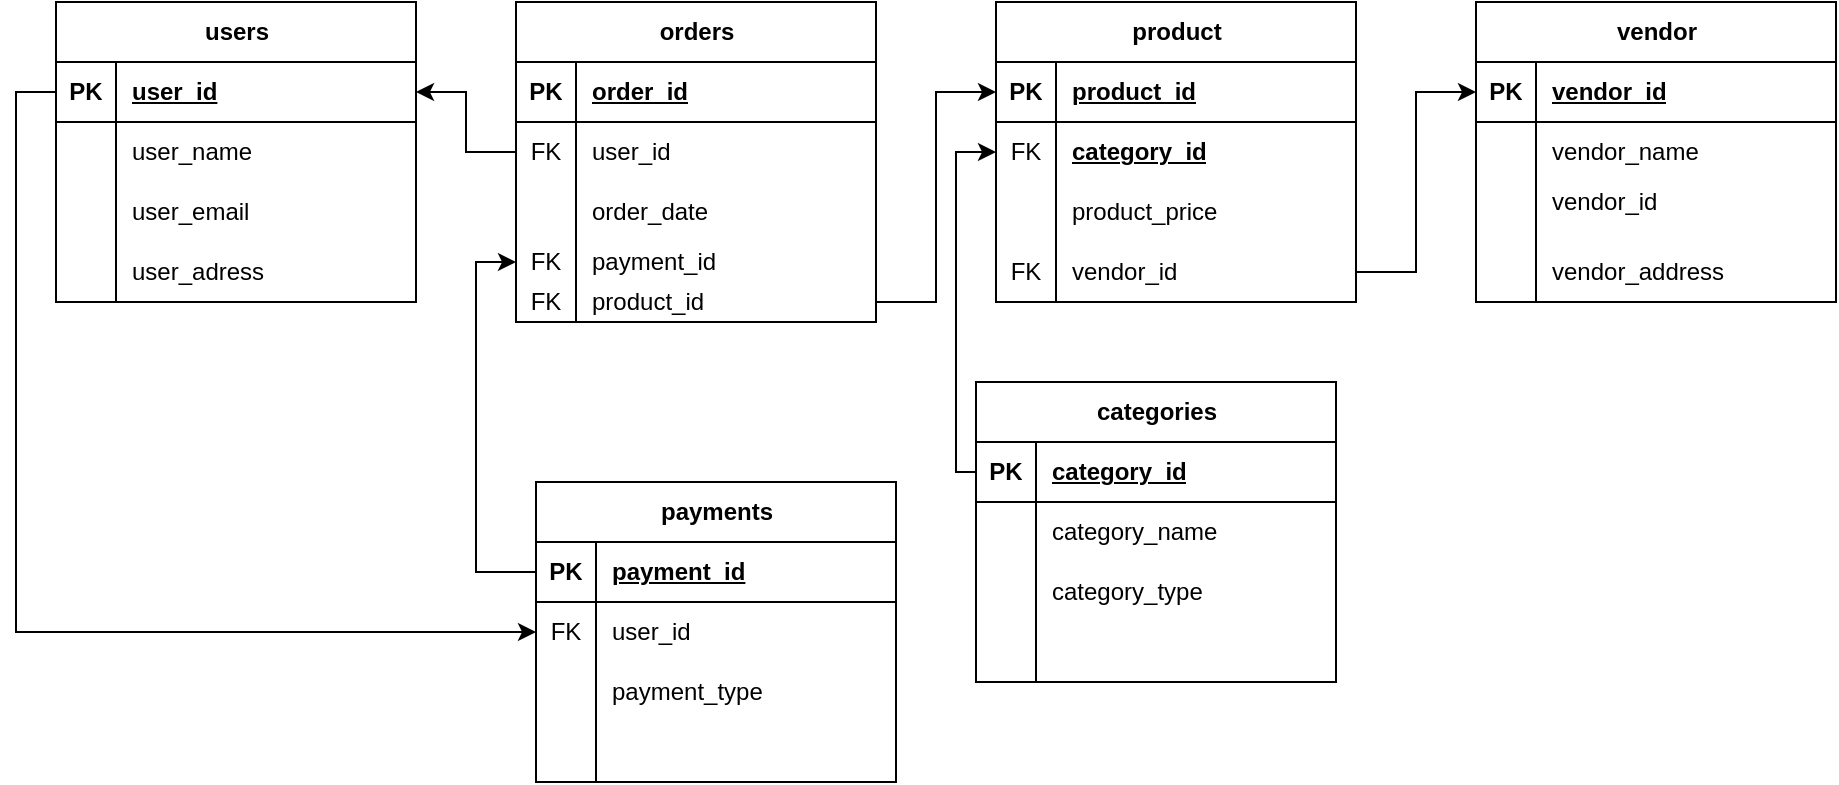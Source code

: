 <mxfile version="24.8.6">
  <diagram name="Page-1" id="bBy6ML8bSEiJFfD9qLwG">
    <mxGraphModel dx="880" dy="402" grid="1" gridSize="10" guides="1" tooltips="1" connect="1" arrows="1" fold="1" page="1" pageScale="1" pageWidth="827" pageHeight="1169" math="0" shadow="0">
      <root>
        <mxCell id="0" />
        <mxCell id="1" parent="0" />
        <mxCell id="Nb9qHWQjVq7C0Xzr7Dj2-1" value="users" style="shape=table;startSize=30;container=1;collapsible=1;childLayout=tableLayout;fixedRows=1;rowLines=0;fontStyle=1;align=center;resizeLast=1;html=1;" parent="1" vertex="1">
          <mxGeometry x="50" y="50" width="180" height="150" as="geometry" />
        </mxCell>
        <mxCell id="Nb9qHWQjVq7C0Xzr7Dj2-2" value="" style="shape=tableRow;horizontal=0;startSize=0;swimlaneHead=0;swimlaneBody=0;fillColor=none;collapsible=0;dropTarget=0;points=[[0,0.5],[1,0.5]];portConstraint=eastwest;top=0;left=0;right=0;bottom=1;" parent="Nb9qHWQjVq7C0Xzr7Dj2-1" vertex="1">
          <mxGeometry y="30" width="180" height="30" as="geometry" />
        </mxCell>
        <mxCell id="Nb9qHWQjVq7C0Xzr7Dj2-3" value="PK" style="shape=partialRectangle;connectable=0;fillColor=none;top=0;left=0;bottom=0;right=0;fontStyle=1;overflow=hidden;whiteSpace=wrap;html=1;" parent="Nb9qHWQjVq7C0Xzr7Dj2-2" vertex="1">
          <mxGeometry width="30" height="30" as="geometry">
            <mxRectangle width="30" height="30" as="alternateBounds" />
          </mxGeometry>
        </mxCell>
        <mxCell id="Nb9qHWQjVq7C0Xzr7Dj2-4" value="user_id" style="shape=partialRectangle;connectable=0;fillColor=none;top=0;left=0;bottom=0;right=0;align=left;spacingLeft=6;fontStyle=5;overflow=hidden;whiteSpace=wrap;html=1;" parent="Nb9qHWQjVq7C0Xzr7Dj2-2" vertex="1">
          <mxGeometry x="30" width="150" height="30" as="geometry">
            <mxRectangle width="150" height="30" as="alternateBounds" />
          </mxGeometry>
        </mxCell>
        <mxCell id="Nb9qHWQjVq7C0Xzr7Dj2-5" value="" style="shape=tableRow;horizontal=0;startSize=0;swimlaneHead=0;swimlaneBody=0;fillColor=none;collapsible=0;dropTarget=0;points=[[0,0.5],[1,0.5]];portConstraint=eastwest;top=0;left=0;right=0;bottom=0;" parent="Nb9qHWQjVq7C0Xzr7Dj2-1" vertex="1">
          <mxGeometry y="60" width="180" height="30" as="geometry" />
        </mxCell>
        <mxCell id="Nb9qHWQjVq7C0Xzr7Dj2-6" value="" style="shape=partialRectangle;connectable=0;fillColor=none;top=0;left=0;bottom=0;right=0;editable=1;overflow=hidden;whiteSpace=wrap;html=1;" parent="Nb9qHWQjVq7C0Xzr7Dj2-5" vertex="1">
          <mxGeometry width="30" height="30" as="geometry">
            <mxRectangle width="30" height="30" as="alternateBounds" />
          </mxGeometry>
        </mxCell>
        <mxCell id="Nb9qHWQjVq7C0Xzr7Dj2-7" value="user_name" style="shape=partialRectangle;connectable=0;fillColor=none;top=0;left=0;bottom=0;right=0;align=left;spacingLeft=6;overflow=hidden;whiteSpace=wrap;html=1;" parent="Nb9qHWQjVq7C0Xzr7Dj2-5" vertex="1">
          <mxGeometry x="30" width="150" height="30" as="geometry">
            <mxRectangle width="150" height="30" as="alternateBounds" />
          </mxGeometry>
        </mxCell>
        <mxCell id="Nb9qHWQjVq7C0Xzr7Dj2-8" value="" style="shape=tableRow;horizontal=0;startSize=0;swimlaneHead=0;swimlaneBody=0;fillColor=none;collapsible=0;dropTarget=0;points=[[0,0.5],[1,0.5]];portConstraint=eastwest;top=0;left=0;right=0;bottom=0;" parent="Nb9qHWQjVq7C0Xzr7Dj2-1" vertex="1">
          <mxGeometry y="90" width="180" height="30" as="geometry" />
        </mxCell>
        <mxCell id="Nb9qHWQjVq7C0Xzr7Dj2-9" value="" style="shape=partialRectangle;connectable=0;fillColor=none;top=0;left=0;bottom=0;right=0;editable=1;overflow=hidden;whiteSpace=wrap;html=1;" parent="Nb9qHWQjVq7C0Xzr7Dj2-8" vertex="1">
          <mxGeometry width="30" height="30" as="geometry">
            <mxRectangle width="30" height="30" as="alternateBounds" />
          </mxGeometry>
        </mxCell>
        <mxCell id="Nb9qHWQjVq7C0Xzr7Dj2-10" value="user_email" style="shape=partialRectangle;connectable=0;fillColor=none;top=0;left=0;bottom=0;right=0;align=left;spacingLeft=6;overflow=hidden;whiteSpace=wrap;html=1;" parent="Nb9qHWQjVq7C0Xzr7Dj2-8" vertex="1">
          <mxGeometry x="30" width="150" height="30" as="geometry">
            <mxRectangle width="150" height="30" as="alternateBounds" />
          </mxGeometry>
        </mxCell>
        <mxCell id="Nb9qHWQjVq7C0Xzr7Dj2-11" value="" style="shape=tableRow;horizontal=0;startSize=0;swimlaneHead=0;swimlaneBody=0;fillColor=none;collapsible=0;dropTarget=0;points=[[0,0.5],[1,0.5]];portConstraint=eastwest;top=0;left=0;right=0;bottom=0;" parent="Nb9qHWQjVq7C0Xzr7Dj2-1" vertex="1">
          <mxGeometry y="120" width="180" height="30" as="geometry" />
        </mxCell>
        <mxCell id="Nb9qHWQjVq7C0Xzr7Dj2-12" value="" style="shape=partialRectangle;connectable=0;fillColor=none;top=0;left=0;bottom=0;right=0;editable=1;overflow=hidden;whiteSpace=wrap;html=1;" parent="Nb9qHWQjVq7C0Xzr7Dj2-11" vertex="1">
          <mxGeometry width="30" height="30" as="geometry">
            <mxRectangle width="30" height="30" as="alternateBounds" />
          </mxGeometry>
        </mxCell>
        <mxCell id="Nb9qHWQjVq7C0Xzr7Dj2-13" value="user_adress" style="shape=partialRectangle;connectable=0;fillColor=none;top=0;left=0;bottom=0;right=0;align=left;spacingLeft=6;overflow=hidden;whiteSpace=wrap;html=1;" parent="Nb9qHWQjVq7C0Xzr7Dj2-11" vertex="1">
          <mxGeometry x="30" width="150" height="30" as="geometry">
            <mxRectangle width="150" height="30" as="alternateBounds" />
          </mxGeometry>
        </mxCell>
        <mxCell id="Nb9qHWQjVq7C0Xzr7Dj2-14" value="product" style="shape=table;startSize=30;container=1;collapsible=1;childLayout=tableLayout;fixedRows=1;rowLines=0;fontStyle=1;align=center;resizeLast=1;html=1;" parent="1" vertex="1">
          <mxGeometry x="520" y="50" width="180" height="150" as="geometry" />
        </mxCell>
        <mxCell id="Nb9qHWQjVq7C0Xzr7Dj2-15" value="" style="shape=tableRow;horizontal=0;startSize=0;swimlaneHead=0;swimlaneBody=0;fillColor=none;collapsible=0;dropTarget=0;points=[[0,0.5],[1,0.5]];portConstraint=eastwest;top=0;left=0;right=0;bottom=1;" parent="Nb9qHWQjVq7C0Xzr7Dj2-14" vertex="1">
          <mxGeometry y="30" width="180" height="30" as="geometry" />
        </mxCell>
        <mxCell id="Nb9qHWQjVq7C0Xzr7Dj2-16" value="PK" style="shape=partialRectangle;connectable=0;fillColor=none;top=0;left=0;bottom=0;right=0;fontStyle=1;overflow=hidden;whiteSpace=wrap;html=1;" parent="Nb9qHWQjVq7C0Xzr7Dj2-15" vertex="1">
          <mxGeometry width="30" height="30" as="geometry">
            <mxRectangle width="30" height="30" as="alternateBounds" />
          </mxGeometry>
        </mxCell>
        <mxCell id="Nb9qHWQjVq7C0Xzr7Dj2-17" value="product_id" style="shape=partialRectangle;connectable=0;fillColor=none;top=0;left=0;bottom=0;right=0;align=left;spacingLeft=6;fontStyle=5;overflow=hidden;whiteSpace=wrap;html=1;" parent="Nb9qHWQjVq7C0Xzr7Dj2-15" vertex="1">
          <mxGeometry x="30" width="150" height="30" as="geometry">
            <mxRectangle width="150" height="30" as="alternateBounds" />
          </mxGeometry>
        </mxCell>
        <mxCell id="Nb9qHWQjVq7C0Xzr7Dj2-18" value="" style="shape=tableRow;horizontal=0;startSize=0;swimlaneHead=0;swimlaneBody=0;fillColor=none;collapsible=0;dropTarget=0;points=[[0,0.5],[1,0.5]];portConstraint=eastwest;top=0;left=0;right=0;bottom=0;" parent="Nb9qHWQjVq7C0Xzr7Dj2-14" vertex="1">
          <mxGeometry y="60" width="180" height="30" as="geometry" />
        </mxCell>
        <mxCell id="Nb9qHWQjVq7C0Xzr7Dj2-19" value="FK" style="shape=partialRectangle;connectable=0;fillColor=none;top=0;left=0;bottom=0;right=0;editable=1;overflow=hidden;whiteSpace=wrap;html=1;" parent="Nb9qHWQjVq7C0Xzr7Dj2-18" vertex="1">
          <mxGeometry width="30" height="30" as="geometry">
            <mxRectangle width="30" height="30" as="alternateBounds" />
          </mxGeometry>
        </mxCell>
        <mxCell id="Nb9qHWQjVq7C0Xzr7Dj2-20" value="&lt;span style=&quot;font-weight: 700; text-decoration-line: underline;&quot;&gt;category_id&lt;/span&gt;" style="shape=partialRectangle;connectable=0;fillColor=none;top=0;left=0;bottom=0;right=0;align=left;spacingLeft=6;overflow=hidden;whiteSpace=wrap;html=1;" parent="Nb9qHWQjVq7C0Xzr7Dj2-18" vertex="1">
          <mxGeometry x="30" width="150" height="30" as="geometry">
            <mxRectangle width="150" height="30" as="alternateBounds" />
          </mxGeometry>
        </mxCell>
        <mxCell id="Nb9qHWQjVq7C0Xzr7Dj2-21" value="" style="shape=tableRow;horizontal=0;startSize=0;swimlaneHead=0;swimlaneBody=0;fillColor=none;collapsible=0;dropTarget=0;points=[[0,0.5],[1,0.5]];portConstraint=eastwest;top=0;left=0;right=0;bottom=0;" parent="Nb9qHWQjVq7C0Xzr7Dj2-14" vertex="1">
          <mxGeometry y="90" width="180" height="30" as="geometry" />
        </mxCell>
        <mxCell id="Nb9qHWQjVq7C0Xzr7Dj2-22" value="" style="shape=partialRectangle;connectable=0;fillColor=none;top=0;left=0;bottom=0;right=0;editable=1;overflow=hidden;whiteSpace=wrap;html=1;" parent="Nb9qHWQjVq7C0Xzr7Dj2-21" vertex="1">
          <mxGeometry width="30" height="30" as="geometry">
            <mxRectangle width="30" height="30" as="alternateBounds" />
          </mxGeometry>
        </mxCell>
        <mxCell id="Nb9qHWQjVq7C0Xzr7Dj2-23" value="product_price" style="shape=partialRectangle;connectable=0;fillColor=none;top=0;left=0;bottom=0;right=0;align=left;spacingLeft=6;overflow=hidden;whiteSpace=wrap;html=1;" parent="Nb9qHWQjVq7C0Xzr7Dj2-21" vertex="1">
          <mxGeometry x="30" width="150" height="30" as="geometry">
            <mxRectangle width="150" height="30" as="alternateBounds" />
          </mxGeometry>
        </mxCell>
        <mxCell id="Nb9qHWQjVq7C0Xzr7Dj2-24" value="" style="shape=tableRow;horizontal=0;startSize=0;swimlaneHead=0;swimlaneBody=0;fillColor=none;collapsible=0;dropTarget=0;points=[[0,0.5],[1,0.5]];portConstraint=eastwest;top=0;left=0;right=0;bottom=0;" parent="Nb9qHWQjVq7C0Xzr7Dj2-14" vertex="1">
          <mxGeometry y="120" width="180" height="30" as="geometry" />
        </mxCell>
        <mxCell id="Nb9qHWQjVq7C0Xzr7Dj2-25" value="FK" style="shape=partialRectangle;connectable=0;fillColor=none;top=0;left=0;bottom=0;right=0;editable=1;overflow=hidden;whiteSpace=wrap;html=1;" parent="Nb9qHWQjVq7C0Xzr7Dj2-24" vertex="1">
          <mxGeometry width="30" height="30" as="geometry">
            <mxRectangle width="30" height="30" as="alternateBounds" />
          </mxGeometry>
        </mxCell>
        <mxCell id="Nb9qHWQjVq7C0Xzr7Dj2-26" value="vendor_id" style="shape=partialRectangle;connectable=0;fillColor=none;top=0;left=0;bottom=0;right=0;align=left;spacingLeft=6;overflow=hidden;whiteSpace=wrap;html=1;" parent="Nb9qHWQjVq7C0Xzr7Dj2-24" vertex="1">
          <mxGeometry x="30" width="150" height="30" as="geometry">
            <mxRectangle width="150" height="30" as="alternateBounds" />
          </mxGeometry>
        </mxCell>
        <mxCell id="Nb9qHWQjVq7C0Xzr7Dj2-27" value="orders" style="shape=table;startSize=30;container=1;collapsible=1;childLayout=tableLayout;fixedRows=1;rowLines=0;fontStyle=1;align=center;resizeLast=1;html=1;" parent="1" vertex="1">
          <mxGeometry x="280" y="50" width="180" height="160" as="geometry" />
        </mxCell>
        <mxCell id="Nb9qHWQjVq7C0Xzr7Dj2-28" value="" style="shape=tableRow;horizontal=0;startSize=0;swimlaneHead=0;swimlaneBody=0;fillColor=none;collapsible=0;dropTarget=0;points=[[0,0.5],[1,0.5]];portConstraint=eastwest;top=0;left=0;right=0;bottom=1;" parent="Nb9qHWQjVq7C0Xzr7Dj2-27" vertex="1">
          <mxGeometry y="30" width="180" height="30" as="geometry" />
        </mxCell>
        <mxCell id="Nb9qHWQjVq7C0Xzr7Dj2-29" value="PK" style="shape=partialRectangle;connectable=0;fillColor=none;top=0;left=0;bottom=0;right=0;fontStyle=1;overflow=hidden;whiteSpace=wrap;html=1;" parent="Nb9qHWQjVq7C0Xzr7Dj2-28" vertex="1">
          <mxGeometry width="30" height="30" as="geometry">
            <mxRectangle width="30" height="30" as="alternateBounds" />
          </mxGeometry>
        </mxCell>
        <mxCell id="Nb9qHWQjVq7C0Xzr7Dj2-30" value="order_id" style="shape=partialRectangle;connectable=0;fillColor=none;top=0;left=0;bottom=0;right=0;align=left;spacingLeft=6;fontStyle=5;overflow=hidden;whiteSpace=wrap;html=1;" parent="Nb9qHWQjVq7C0Xzr7Dj2-28" vertex="1">
          <mxGeometry x="30" width="150" height="30" as="geometry">
            <mxRectangle width="150" height="30" as="alternateBounds" />
          </mxGeometry>
        </mxCell>
        <mxCell id="Nb9qHWQjVq7C0Xzr7Dj2-31" value="" style="shape=tableRow;horizontal=0;startSize=0;swimlaneHead=0;swimlaneBody=0;fillColor=none;collapsible=0;dropTarget=0;points=[[0,0.5],[1,0.5]];portConstraint=eastwest;top=0;left=0;right=0;bottom=0;" parent="Nb9qHWQjVq7C0Xzr7Dj2-27" vertex="1">
          <mxGeometry y="60" width="180" height="30" as="geometry" />
        </mxCell>
        <mxCell id="Nb9qHWQjVq7C0Xzr7Dj2-32" value="FK" style="shape=partialRectangle;connectable=0;fillColor=none;top=0;left=0;bottom=0;right=0;editable=1;overflow=hidden;whiteSpace=wrap;html=1;" parent="Nb9qHWQjVq7C0Xzr7Dj2-31" vertex="1">
          <mxGeometry width="30" height="30" as="geometry">
            <mxRectangle width="30" height="30" as="alternateBounds" />
          </mxGeometry>
        </mxCell>
        <mxCell id="Nb9qHWQjVq7C0Xzr7Dj2-33" value="user_id" style="shape=partialRectangle;connectable=0;fillColor=none;top=0;left=0;bottom=0;right=0;align=left;spacingLeft=6;overflow=hidden;whiteSpace=wrap;html=1;" parent="Nb9qHWQjVq7C0Xzr7Dj2-31" vertex="1">
          <mxGeometry x="30" width="150" height="30" as="geometry">
            <mxRectangle width="150" height="30" as="alternateBounds" />
          </mxGeometry>
        </mxCell>
        <mxCell id="Nb9qHWQjVq7C0Xzr7Dj2-34" value="" style="shape=tableRow;horizontal=0;startSize=0;swimlaneHead=0;swimlaneBody=0;fillColor=none;collapsible=0;dropTarget=0;points=[[0,0.5],[1,0.5]];portConstraint=eastwest;top=0;left=0;right=0;bottom=0;" parent="Nb9qHWQjVq7C0Xzr7Dj2-27" vertex="1">
          <mxGeometry y="90" width="180" height="30" as="geometry" />
        </mxCell>
        <mxCell id="Nb9qHWQjVq7C0Xzr7Dj2-35" value="" style="shape=partialRectangle;connectable=0;fillColor=none;top=0;left=0;bottom=0;right=0;editable=1;overflow=hidden;whiteSpace=wrap;html=1;" parent="Nb9qHWQjVq7C0Xzr7Dj2-34" vertex="1">
          <mxGeometry width="30" height="30" as="geometry">
            <mxRectangle width="30" height="30" as="alternateBounds" />
          </mxGeometry>
        </mxCell>
        <mxCell id="Nb9qHWQjVq7C0Xzr7Dj2-36" value="order_date" style="shape=partialRectangle;connectable=0;fillColor=none;top=0;left=0;bottom=0;right=0;align=left;spacingLeft=6;overflow=hidden;whiteSpace=wrap;html=1;" parent="Nb9qHWQjVq7C0Xzr7Dj2-34" vertex="1">
          <mxGeometry x="30" width="150" height="30" as="geometry">
            <mxRectangle width="150" height="30" as="alternateBounds" />
          </mxGeometry>
        </mxCell>
        <mxCell id="Nb9qHWQjVq7C0Xzr7Dj2-37" value="" style="shape=tableRow;horizontal=0;startSize=0;swimlaneHead=0;swimlaneBody=0;fillColor=none;collapsible=0;dropTarget=0;points=[[0,0.5],[1,0.5]];portConstraint=eastwest;top=0;left=0;right=0;bottom=0;" parent="Nb9qHWQjVq7C0Xzr7Dj2-27" vertex="1">
          <mxGeometry y="120" width="180" height="20" as="geometry" />
        </mxCell>
        <mxCell id="Nb9qHWQjVq7C0Xzr7Dj2-38" value="FK" style="shape=partialRectangle;connectable=0;fillColor=none;top=0;left=0;bottom=0;right=0;editable=1;overflow=hidden;whiteSpace=wrap;html=1;" parent="Nb9qHWQjVq7C0Xzr7Dj2-37" vertex="1">
          <mxGeometry width="30" height="20" as="geometry">
            <mxRectangle width="30" height="20" as="alternateBounds" />
          </mxGeometry>
        </mxCell>
        <mxCell id="Nb9qHWQjVq7C0Xzr7Dj2-39" value="payment_id" style="shape=partialRectangle;connectable=0;fillColor=none;top=0;left=0;bottom=0;right=0;align=left;spacingLeft=6;overflow=hidden;whiteSpace=wrap;html=1;" parent="Nb9qHWQjVq7C0Xzr7Dj2-37" vertex="1">
          <mxGeometry x="30" width="150" height="20" as="geometry">
            <mxRectangle width="150" height="20" as="alternateBounds" />
          </mxGeometry>
        </mxCell>
        <mxCell id="Nb9qHWQjVq7C0Xzr7Dj2-87" value="" style="shape=tableRow;horizontal=0;startSize=0;swimlaneHead=0;swimlaneBody=0;fillColor=none;collapsible=0;dropTarget=0;points=[[0,0.5],[1,0.5]];portConstraint=eastwest;top=0;left=0;right=0;bottom=0;" parent="Nb9qHWQjVq7C0Xzr7Dj2-27" vertex="1">
          <mxGeometry y="140" width="180" height="20" as="geometry" />
        </mxCell>
        <mxCell id="Nb9qHWQjVq7C0Xzr7Dj2-88" value="FK" style="shape=partialRectangle;connectable=0;fillColor=none;top=0;left=0;bottom=0;right=0;editable=1;overflow=hidden;whiteSpace=wrap;html=1;" parent="Nb9qHWQjVq7C0Xzr7Dj2-87" vertex="1">
          <mxGeometry width="30" height="20" as="geometry">
            <mxRectangle width="30" height="20" as="alternateBounds" />
          </mxGeometry>
        </mxCell>
        <mxCell id="Nb9qHWQjVq7C0Xzr7Dj2-89" value="product_id" style="shape=partialRectangle;connectable=0;fillColor=none;top=0;left=0;bottom=0;right=0;align=left;spacingLeft=6;overflow=hidden;whiteSpace=wrap;html=1;" parent="Nb9qHWQjVq7C0Xzr7Dj2-87" vertex="1">
          <mxGeometry x="30" width="150" height="20" as="geometry">
            <mxRectangle width="150" height="20" as="alternateBounds" />
          </mxGeometry>
        </mxCell>
        <mxCell id="Nb9qHWQjVq7C0Xzr7Dj2-40" value="vendor" style="shape=table;startSize=30;container=1;collapsible=1;childLayout=tableLayout;fixedRows=1;rowLines=0;fontStyle=1;align=center;resizeLast=1;html=1;" parent="1" vertex="1">
          <mxGeometry x="760" y="50" width="180" height="150" as="geometry" />
        </mxCell>
        <mxCell id="Nb9qHWQjVq7C0Xzr7Dj2-41" value="" style="shape=tableRow;horizontal=0;startSize=0;swimlaneHead=0;swimlaneBody=0;fillColor=none;collapsible=0;dropTarget=0;points=[[0,0.5],[1,0.5]];portConstraint=eastwest;top=0;left=0;right=0;bottom=1;" parent="Nb9qHWQjVq7C0Xzr7Dj2-40" vertex="1">
          <mxGeometry y="30" width="180" height="30" as="geometry" />
        </mxCell>
        <mxCell id="Nb9qHWQjVq7C0Xzr7Dj2-42" value="PK" style="shape=partialRectangle;connectable=0;fillColor=none;top=0;left=0;bottom=0;right=0;fontStyle=1;overflow=hidden;whiteSpace=wrap;html=1;" parent="Nb9qHWQjVq7C0Xzr7Dj2-41" vertex="1">
          <mxGeometry width="30" height="30" as="geometry">
            <mxRectangle width="30" height="30" as="alternateBounds" />
          </mxGeometry>
        </mxCell>
        <mxCell id="Nb9qHWQjVq7C0Xzr7Dj2-43" value="vendor_id" style="shape=partialRectangle;connectable=0;fillColor=none;top=0;left=0;bottom=0;right=0;align=left;spacingLeft=6;fontStyle=5;overflow=hidden;whiteSpace=wrap;html=1;" parent="Nb9qHWQjVq7C0Xzr7Dj2-41" vertex="1">
          <mxGeometry x="30" width="150" height="30" as="geometry">
            <mxRectangle width="150" height="30" as="alternateBounds" />
          </mxGeometry>
        </mxCell>
        <mxCell id="Nb9qHWQjVq7C0Xzr7Dj2-44" value="" style="shape=tableRow;horizontal=0;startSize=0;swimlaneHead=0;swimlaneBody=0;fillColor=none;collapsible=0;dropTarget=0;points=[[0,0.5],[1,0.5]];portConstraint=eastwest;top=0;left=0;right=0;bottom=0;" parent="Nb9qHWQjVq7C0Xzr7Dj2-40" vertex="1">
          <mxGeometry y="60" width="180" height="30" as="geometry" />
        </mxCell>
        <mxCell id="Nb9qHWQjVq7C0Xzr7Dj2-45" value="" style="shape=partialRectangle;connectable=0;fillColor=none;top=0;left=0;bottom=0;right=0;editable=1;overflow=hidden;whiteSpace=wrap;html=1;" parent="Nb9qHWQjVq7C0Xzr7Dj2-44" vertex="1">
          <mxGeometry width="30" height="30" as="geometry">
            <mxRectangle width="30" height="30" as="alternateBounds" />
          </mxGeometry>
        </mxCell>
        <mxCell id="Nb9qHWQjVq7C0Xzr7Dj2-46" value="vendor_name" style="shape=partialRectangle;connectable=0;fillColor=none;top=0;left=0;bottom=0;right=0;align=left;spacingLeft=6;overflow=hidden;whiteSpace=wrap;html=1;" parent="Nb9qHWQjVq7C0Xzr7Dj2-44" vertex="1">
          <mxGeometry x="30" width="150" height="30" as="geometry">
            <mxRectangle width="150" height="30" as="alternateBounds" />
          </mxGeometry>
        </mxCell>
        <mxCell id="Nb9qHWQjVq7C0Xzr7Dj2-47" value="" style="shape=tableRow;horizontal=0;startSize=0;swimlaneHead=0;swimlaneBody=0;fillColor=none;collapsible=0;dropTarget=0;points=[[0,0.5],[1,0.5]];portConstraint=eastwest;top=0;left=0;right=0;bottom=0;" parent="Nb9qHWQjVq7C0Xzr7Dj2-40" vertex="1">
          <mxGeometry y="90" width="180" height="30" as="geometry" />
        </mxCell>
        <mxCell id="Nb9qHWQjVq7C0Xzr7Dj2-48" value="" style="shape=partialRectangle;connectable=0;fillColor=none;top=0;left=0;bottom=0;right=0;editable=1;overflow=hidden;whiteSpace=wrap;html=1;" parent="Nb9qHWQjVq7C0Xzr7Dj2-47" vertex="1">
          <mxGeometry width="30" height="30" as="geometry">
            <mxRectangle width="30" height="30" as="alternateBounds" />
          </mxGeometry>
        </mxCell>
        <mxCell id="Nb9qHWQjVq7C0Xzr7Dj2-49" value="vendor_id&lt;div&gt;&lt;br&gt;&lt;/div&gt;" style="shape=partialRectangle;connectable=0;fillColor=none;top=0;left=0;bottom=0;right=0;align=left;spacingLeft=6;overflow=hidden;whiteSpace=wrap;html=1;" parent="Nb9qHWQjVq7C0Xzr7Dj2-47" vertex="1">
          <mxGeometry x="30" width="150" height="30" as="geometry">
            <mxRectangle width="150" height="30" as="alternateBounds" />
          </mxGeometry>
        </mxCell>
        <mxCell id="Nb9qHWQjVq7C0Xzr7Dj2-50" value="" style="shape=tableRow;horizontal=0;startSize=0;swimlaneHead=0;swimlaneBody=0;fillColor=none;collapsible=0;dropTarget=0;points=[[0,0.5],[1,0.5]];portConstraint=eastwest;top=0;left=0;right=0;bottom=0;" parent="Nb9qHWQjVq7C0Xzr7Dj2-40" vertex="1">
          <mxGeometry y="120" width="180" height="30" as="geometry" />
        </mxCell>
        <mxCell id="Nb9qHWQjVq7C0Xzr7Dj2-51" value="" style="shape=partialRectangle;connectable=0;fillColor=none;top=0;left=0;bottom=0;right=0;editable=1;overflow=hidden;whiteSpace=wrap;html=1;" parent="Nb9qHWQjVq7C0Xzr7Dj2-50" vertex="1">
          <mxGeometry width="30" height="30" as="geometry">
            <mxRectangle width="30" height="30" as="alternateBounds" />
          </mxGeometry>
        </mxCell>
        <mxCell id="Nb9qHWQjVq7C0Xzr7Dj2-52" value="vendor_address" style="shape=partialRectangle;connectable=0;fillColor=none;top=0;left=0;bottom=0;right=0;align=left;spacingLeft=6;overflow=hidden;whiteSpace=wrap;html=1;" parent="Nb9qHWQjVq7C0Xzr7Dj2-50" vertex="1">
          <mxGeometry x="30" width="150" height="30" as="geometry">
            <mxRectangle width="150" height="30" as="alternateBounds" />
          </mxGeometry>
        </mxCell>
        <mxCell id="Nb9qHWQjVq7C0Xzr7Dj2-53" value="categories" style="shape=table;startSize=30;container=1;collapsible=1;childLayout=tableLayout;fixedRows=1;rowLines=0;fontStyle=1;align=center;resizeLast=1;html=1;" parent="1" vertex="1">
          <mxGeometry x="510" y="240" width="180" height="150" as="geometry" />
        </mxCell>
        <mxCell id="Nb9qHWQjVq7C0Xzr7Dj2-54" value="" style="shape=tableRow;horizontal=0;startSize=0;swimlaneHead=0;swimlaneBody=0;fillColor=none;collapsible=0;dropTarget=0;points=[[0,0.5],[1,0.5]];portConstraint=eastwest;top=0;left=0;right=0;bottom=1;" parent="Nb9qHWQjVq7C0Xzr7Dj2-53" vertex="1">
          <mxGeometry y="30" width="180" height="30" as="geometry" />
        </mxCell>
        <mxCell id="Nb9qHWQjVq7C0Xzr7Dj2-55" value="PK" style="shape=partialRectangle;connectable=0;fillColor=none;top=0;left=0;bottom=0;right=0;fontStyle=1;overflow=hidden;whiteSpace=wrap;html=1;" parent="Nb9qHWQjVq7C0Xzr7Dj2-54" vertex="1">
          <mxGeometry width="30" height="30" as="geometry">
            <mxRectangle width="30" height="30" as="alternateBounds" />
          </mxGeometry>
        </mxCell>
        <mxCell id="Nb9qHWQjVq7C0Xzr7Dj2-56" value="category_id" style="shape=partialRectangle;connectable=0;fillColor=none;top=0;left=0;bottom=0;right=0;align=left;spacingLeft=6;fontStyle=5;overflow=hidden;whiteSpace=wrap;html=1;" parent="Nb9qHWQjVq7C0Xzr7Dj2-54" vertex="1">
          <mxGeometry x="30" width="150" height="30" as="geometry">
            <mxRectangle width="150" height="30" as="alternateBounds" />
          </mxGeometry>
        </mxCell>
        <mxCell id="Nb9qHWQjVq7C0Xzr7Dj2-57" value="" style="shape=tableRow;horizontal=0;startSize=0;swimlaneHead=0;swimlaneBody=0;fillColor=none;collapsible=0;dropTarget=0;points=[[0,0.5],[1,0.5]];portConstraint=eastwest;top=0;left=0;right=0;bottom=0;" parent="Nb9qHWQjVq7C0Xzr7Dj2-53" vertex="1">
          <mxGeometry y="60" width="180" height="30" as="geometry" />
        </mxCell>
        <mxCell id="Nb9qHWQjVq7C0Xzr7Dj2-58" value="" style="shape=partialRectangle;connectable=0;fillColor=none;top=0;left=0;bottom=0;right=0;editable=1;overflow=hidden;whiteSpace=wrap;html=1;" parent="Nb9qHWQjVq7C0Xzr7Dj2-57" vertex="1">
          <mxGeometry width="30" height="30" as="geometry">
            <mxRectangle width="30" height="30" as="alternateBounds" />
          </mxGeometry>
        </mxCell>
        <mxCell id="Nb9qHWQjVq7C0Xzr7Dj2-59" value="category_name" style="shape=partialRectangle;connectable=0;fillColor=none;top=0;left=0;bottom=0;right=0;align=left;spacingLeft=6;overflow=hidden;whiteSpace=wrap;html=1;" parent="Nb9qHWQjVq7C0Xzr7Dj2-57" vertex="1">
          <mxGeometry x="30" width="150" height="30" as="geometry">
            <mxRectangle width="150" height="30" as="alternateBounds" />
          </mxGeometry>
        </mxCell>
        <mxCell id="Nb9qHWQjVq7C0Xzr7Dj2-60" value="" style="shape=tableRow;horizontal=0;startSize=0;swimlaneHead=0;swimlaneBody=0;fillColor=none;collapsible=0;dropTarget=0;points=[[0,0.5],[1,0.5]];portConstraint=eastwest;top=0;left=0;right=0;bottom=0;" parent="Nb9qHWQjVq7C0Xzr7Dj2-53" vertex="1">
          <mxGeometry y="90" width="180" height="30" as="geometry" />
        </mxCell>
        <mxCell id="Nb9qHWQjVq7C0Xzr7Dj2-61" value="" style="shape=partialRectangle;connectable=0;fillColor=none;top=0;left=0;bottom=0;right=0;editable=1;overflow=hidden;whiteSpace=wrap;html=1;" parent="Nb9qHWQjVq7C0Xzr7Dj2-60" vertex="1">
          <mxGeometry width="30" height="30" as="geometry">
            <mxRectangle width="30" height="30" as="alternateBounds" />
          </mxGeometry>
        </mxCell>
        <mxCell id="Nb9qHWQjVq7C0Xzr7Dj2-62" value="category_type" style="shape=partialRectangle;connectable=0;fillColor=none;top=0;left=0;bottom=0;right=0;align=left;spacingLeft=6;overflow=hidden;whiteSpace=wrap;html=1;" parent="Nb9qHWQjVq7C0Xzr7Dj2-60" vertex="1">
          <mxGeometry x="30" width="150" height="30" as="geometry">
            <mxRectangle width="150" height="30" as="alternateBounds" />
          </mxGeometry>
        </mxCell>
        <mxCell id="Nb9qHWQjVq7C0Xzr7Dj2-63" value="" style="shape=tableRow;horizontal=0;startSize=0;swimlaneHead=0;swimlaneBody=0;fillColor=none;collapsible=0;dropTarget=0;points=[[0,0.5],[1,0.5]];portConstraint=eastwest;top=0;left=0;right=0;bottom=0;" parent="Nb9qHWQjVq7C0Xzr7Dj2-53" vertex="1">
          <mxGeometry y="120" width="180" height="30" as="geometry" />
        </mxCell>
        <mxCell id="Nb9qHWQjVq7C0Xzr7Dj2-64" value="" style="shape=partialRectangle;connectable=0;fillColor=none;top=0;left=0;bottom=0;right=0;editable=1;overflow=hidden;whiteSpace=wrap;html=1;" parent="Nb9qHWQjVq7C0Xzr7Dj2-63" vertex="1">
          <mxGeometry width="30" height="30" as="geometry">
            <mxRectangle width="30" height="30" as="alternateBounds" />
          </mxGeometry>
        </mxCell>
        <mxCell id="Nb9qHWQjVq7C0Xzr7Dj2-65" value="" style="shape=partialRectangle;connectable=0;fillColor=none;top=0;left=0;bottom=0;right=0;align=left;spacingLeft=6;overflow=hidden;whiteSpace=wrap;html=1;" parent="Nb9qHWQjVq7C0Xzr7Dj2-63" vertex="1">
          <mxGeometry x="30" width="150" height="30" as="geometry">
            <mxRectangle width="150" height="30" as="alternateBounds" />
          </mxGeometry>
        </mxCell>
        <mxCell id="Nb9qHWQjVq7C0Xzr7Dj2-66" value="payments" style="shape=table;startSize=30;container=1;collapsible=1;childLayout=tableLayout;fixedRows=1;rowLines=0;fontStyle=1;align=center;resizeLast=1;html=1;" parent="1" vertex="1">
          <mxGeometry x="290" y="290" width="180" height="150" as="geometry" />
        </mxCell>
        <mxCell id="Nb9qHWQjVq7C0Xzr7Dj2-67" value="" style="shape=tableRow;horizontal=0;startSize=0;swimlaneHead=0;swimlaneBody=0;fillColor=none;collapsible=0;dropTarget=0;points=[[0,0.5],[1,0.5]];portConstraint=eastwest;top=0;left=0;right=0;bottom=1;" parent="Nb9qHWQjVq7C0Xzr7Dj2-66" vertex="1">
          <mxGeometry y="30" width="180" height="30" as="geometry" />
        </mxCell>
        <mxCell id="Nb9qHWQjVq7C0Xzr7Dj2-68" value="PK" style="shape=partialRectangle;connectable=0;fillColor=none;top=0;left=0;bottom=0;right=0;fontStyle=1;overflow=hidden;whiteSpace=wrap;html=1;" parent="Nb9qHWQjVq7C0Xzr7Dj2-67" vertex="1">
          <mxGeometry width="30" height="30" as="geometry">
            <mxRectangle width="30" height="30" as="alternateBounds" />
          </mxGeometry>
        </mxCell>
        <mxCell id="Nb9qHWQjVq7C0Xzr7Dj2-69" value="payment_id" style="shape=partialRectangle;connectable=0;fillColor=none;top=0;left=0;bottom=0;right=0;align=left;spacingLeft=6;fontStyle=5;overflow=hidden;whiteSpace=wrap;html=1;" parent="Nb9qHWQjVq7C0Xzr7Dj2-67" vertex="1">
          <mxGeometry x="30" width="150" height="30" as="geometry">
            <mxRectangle width="150" height="30" as="alternateBounds" />
          </mxGeometry>
        </mxCell>
        <mxCell id="Nb9qHWQjVq7C0Xzr7Dj2-70" value="" style="shape=tableRow;horizontal=0;startSize=0;swimlaneHead=0;swimlaneBody=0;fillColor=none;collapsible=0;dropTarget=0;points=[[0,0.5],[1,0.5]];portConstraint=eastwest;top=0;left=0;right=0;bottom=0;" parent="Nb9qHWQjVq7C0Xzr7Dj2-66" vertex="1">
          <mxGeometry y="60" width="180" height="30" as="geometry" />
        </mxCell>
        <mxCell id="Nb9qHWQjVq7C0Xzr7Dj2-71" value="FK" style="shape=partialRectangle;connectable=0;fillColor=none;top=0;left=0;bottom=0;right=0;editable=1;overflow=hidden;whiteSpace=wrap;html=1;" parent="Nb9qHWQjVq7C0Xzr7Dj2-70" vertex="1">
          <mxGeometry width="30" height="30" as="geometry">
            <mxRectangle width="30" height="30" as="alternateBounds" />
          </mxGeometry>
        </mxCell>
        <mxCell id="Nb9qHWQjVq7C0Xzr7Dj2-72" value="user_id" style="shape=partialRectangle;connectable=0;fillColor=none;top=0;left=0;bottom=0;right=0;align=left;spacingLeft=6;overflow=hidden;whiteSpace=wrap;html=1;" parent="Nb9qHWQjVq7C0Xzr7Dj2-70" vertex="1">
          <mxGeometry x="30" width="150" height="30" as="geometry">
            <mxRectangle width="150" height="30" as="alternateBounds" />
          </mxGeometry>
        </mxCell>
        <mxCell id="Nb9qHWQjVq7C0Xzr7Dj2-73" value="" style="shape=tableRow;horizontal=0;startSize=0;swimlaneHead=0;swimlaneBody=0;fillColor=none;collapsible=0;dropTarget=0;points=[[0,0.5],[1,0.5]];portConstraint=eastwest;top=0;left=0;right=0;bottom=0;" parent="Nb9qHWQjVq7C0Xzr7Dj2-66" vertex="1">
          <mxGeometry y="90" width="180" height="30" as="geometry" />
        </mxCell>
        <mxCell id="Nb9qHWQjVq7C0Xzr7Dj2-74" value="" style="shape=partialRectangle;connectable=0;fillColor=none;top=0;left=0;bottom=0;right=0;editable=1;overflow=hidden;whiteSpace=wrap;html=1;" parent="Nb9qHWQjVq7C0Xzr7Dj2-73" vertex="1">
          <mxGeometry width="30" height="30" as="geometry">
            <mxRectangle width="30" height="30" as="alternateBounds" />
          </mxGeometry>
        </mxCell>
        <mxCell id="Nb9qHWQjVq7C0Xzr7Dj2-75" value="payment_type" style="shape=partialRectangle;connectable=0;fillColor=none;top=0;left=0;bottom=0;right=0;align=left;spacingLeft=6;overflow=hidden;whiteSpace=wrap;html=1;" parent="Nb9qHWQjVq7C0Xzr7Dj2-73" vertex="1">
          <mxGeometry x="30" width="150" height="30" as="geometry">
            <mxRectangle width="150" height="30" as="alternateBounds" />
          </mxGeometry>
        </mxCell>
        <mxCell id="Nb9qHWQjVq7C0Xzr7Dj2-76" value="" style="shape=tableRow;horizontal=0;startSize=0;swimlaneHead=0;swimlaneBody=0;fillColor=none;collapsible=0;dropTarget=0;points=[[0,0.5],[1,0.5]];portConstraint=eastwest;top=0;left=0;right=0;bottom=0;" parent="Nb9qHWQjVq7C0Xzr7Dj2-66" vertex="1">
          <mxGeometry y="120" width="180" height="30" as="geometry" />
        </mxCell>
        <mxCell id="Nb9qHWQjVq7C0Xzr7Dj2-77" value="" style="shape=partialRectangle;connectable=0;fillColor=none;top=0;left=0;bottom=0;right=0;editable=1;overflow=hidden;whiteSpace=wrap;html=1;" parent="Nb9qHWQjVq7C0Xzr7Dj2-76" vertex="1">
          <mxGeometry width="30" height="30" as="geometry">
            <mxRectangle width="30" height="30" as="alternateBounds" />
          </mxGeometry>
        </mxCell>
        <mxCell id="Nb9qHWQjVq7C0Xzr7Dj2-78" value="" style="shape=partialRectangle;connectable=0;fillColor=none;top=0;left=0;bottom=0;right=0;align=left;spacingLeft=6;overflow=hidden;whiteSpace=wrap;html=1;" parent="Nb9qHWQjVq7C0Xzr7Dj2-76" vertex="1">
          <mxGeometry x="30" width="150" height="30" as="geometry">
            <mxRectangle width="150" height="30" as="alternateBounds" />
          </mxGeometry>
        </mxCell>
        <mxCell id="Nb9qHWQjVq7C0Xzr7Dj2-79" style="edgeStyle=orthogonalEdgeStyle;rounded=0;orthogonalLoop=1;jettySize=auto;html=1;exitX=0;exitY=0.5;exitDx=0;exitDy=0;entryX=1;entryY=0.5;entryDx=0;entryDy=0;" parent="1" source="Nb9qHWQjVq7C0Xzr7Dj2-31" target="Nb9qHWQjVq7C0Xzr7Dj2-2" edge="1">
          <mxGeometry relative="1" as="geometry" />
        </mxCell>
        <mxCell id="Nb9qHWQjVq7C0Xzr7Dj2-80" style="edgeStyle=orthogonalEdgeStyle;rounded=0;orthogonalLoop=1;jettySize=auto;html=1;exitX=0;exitY=0.5;exitDx=0;exitDy=0;entryX=0;entryY=0.5;entryDx=0;entryDy=0;" parent="1" source="Nb9qHWQjVq7C0Xzr7Dj2-54" target="Nb9qHWQjVq7C0Xzr7Dj2-18" edge="1">
          <mxGeometry relative="1" as="geometry">
            <Array as="points">
              <mxPoint x="500" y="285" />
              <mxPoint x="500" y="125" />
            </Array>
          </mxGeometry>
        </mxCell>
        <mxCell id="Nb9qHWQjVq7C0Xzr7Dj2-81" style="edgeStyle=orthogonalEdgeStyle;rounded=0;orthogonalLoop=1;jettySize=auto;html=1;exitX=1;exitY=0.5;exitDx=0;exitDy=0;entryX=0;entryY=0.5;entryDx=0;entryDy=0;" parent="1" source="Nb9qHWQjVq7C0Xzr7Dj2-24" target="Nb9qHWQjVq7C0Xzr7Dj2-41" edge="1">
          <mxGeometry relative="1" as="geometry" />
        </mxCell>
        <mxCell id="Nb9qHWQjVq7C0Xzr7Dj2-82" style="edgeStyle=orthogonalEdgeStyle;rounded=0;orthogonalLoop=1;jettySize=auto;html=1;exitX=0;exitY=0.5;exitDx=0;exitDy=0;entryX=0;entryY=0.5;entryDx=0;entryDy=0;" parent="1" source="Nb9qHWQjVq7C0Xzr7Dj2-67" target="Nb9qHWQjVq7C0Xzr7Dj2-37" edge="1">
          <mxGeometry relative="1" as="geometry">
            <mxPoint x="270" y="180.0" as="targetPoint" />
          </mxGeometry>
        </mxCell>
        <mxCell id="Nb9qHWQjVq7C0Xzr7Dj2-84" style="edgeStyle=orthogonalEdgeStyle;rounded=0;orthogonalLoop=1;jettySize=auto;html=1;exitX=0;exitY=0.5;exitDx=0;exitDy=0;" parent="1" source="Nb9qHWQjVq7C0Xzr7Dj2-2" target="Nb9qHWQjVq7C0Xzr7Dj2-70" edge="1">
          <mxGeometry relative="1" as="geometry" />
        </mxCell>
        <mxCell id="Nb9qHWQjVq7C0Xzr7Dj2-90" style="edgeStyle=orthogonalEdgeStyle;rounded=0;orthogonalLoop=1;jettySize=auto;html=1;exitX=1;exitY=0.5;exitDx=0;exitDy=0;entryX=0;entryY=0.5;entryDx=0;entryDy=0;" parent="1" source="Nb9qHWQjVq7C0Xzr7Dj2-87" target="Nb9qHWQjVq7C0Xzr7Dj2-15" edge="1">
          <mxGeometry relative="1" as="geometry" />
        </mxCell>
      </root>
    </mxGraphModel>
  </diagram>
</mxfile>
